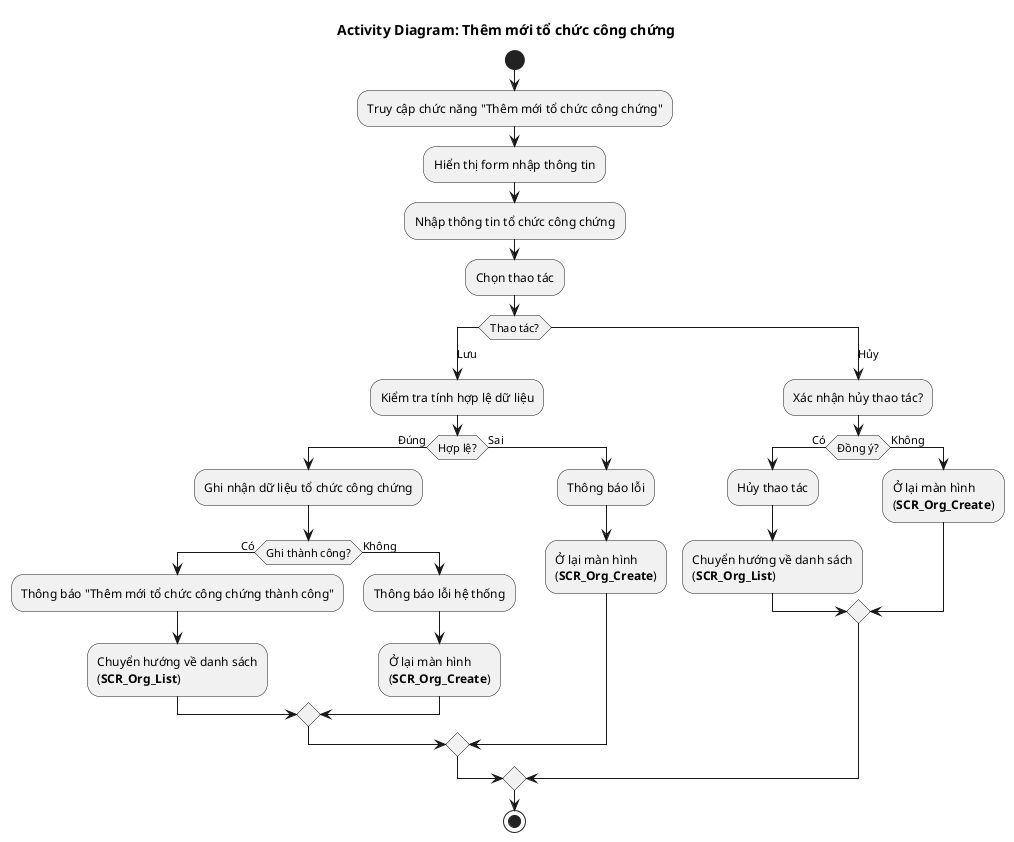 @startuml AD_Org_Create
!pragma layout smetana
title Activity Diagram: Thêm mới tổ chức công chứng
start
:Truy cập chức năng "Thêm mới tổ chức công chứng";
:Hiển thị form nhập thông tin;
:Nhập thông tin tổ chức công chứng;
  :Chọn thao tác;
  switch (Thao tác?)
    case (Lưu)
      :Kiểm tra tính hợp lệ dữ liệu;
      if (Hợp lệ?) then (Đúng)
        :Ghi nhận dữ liệu tổ chức công chứng;
          if (Ghi thành công?) then (Có)
            :Thông báo "Thêm mới tổ chức công chứng thành công";
            :Chuyển hướng về danh sách\n(**SCR_Org_List**);
          else (Không)
            :Thông báo lỗi hệ thống;
            :Ở lại màn hình\n(**SCR_Org_Create**);
          endif
      else (Sai)
        :Thông báo lỗi;
        :Ở lại màn hình\n(**SCR_Org_Create**);
      endif
    case (Hủy)
      :Xác nhận hủy thao tác?;
      if (Đồng ý?) then (Có)
        :Hủy thao tác;
        :Chuyển hướng về danh sách\n(**SCR_Org_List**);
      else (Không)
        :Ở lại màn hình\n(**SCR_Org_Create**);
      endif
  endswitch
  stop
@enduml
